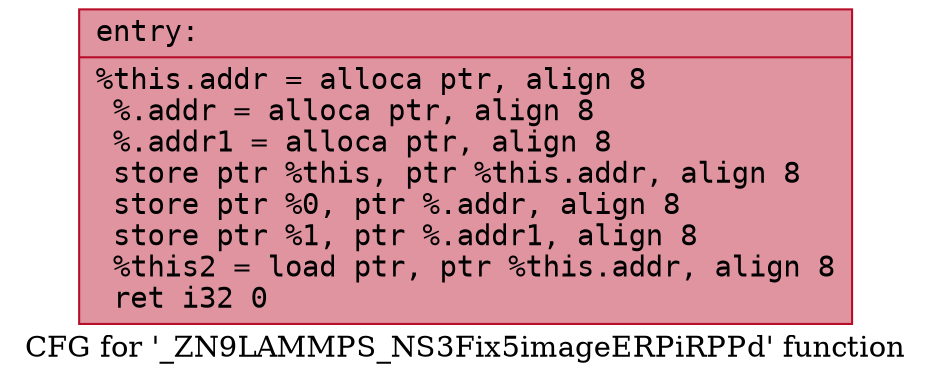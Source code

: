 digraph "CFG for '_ZN9LAMMPS_NS3Fix5imageERPiRPPd' function" {
	label="CFG for '_ZN9LAMMPS_NS3Fix5imageERPiRPPd' function";

	Node0x560f40cb7680 [shape=record,color="#b70d28ff", style=filled, fillcolor="#b70d2870" fontname="Courier",label="{entry:\l|  %this.addr = alloca ptr, align 8\l  %.addr = alloca ptr, align 8\l  %.addr1 = alloca ptr, align 8\l  store ptr %this, ptr %this.addr, align 8\l  store ptr %0, ptr %.addr, align 8\l  store ptr %1, ptr %.addr1, align 8\l  %this2 = load ptr, ptr %this.addr, align 8\l  ret i32 0\l}"];
}
